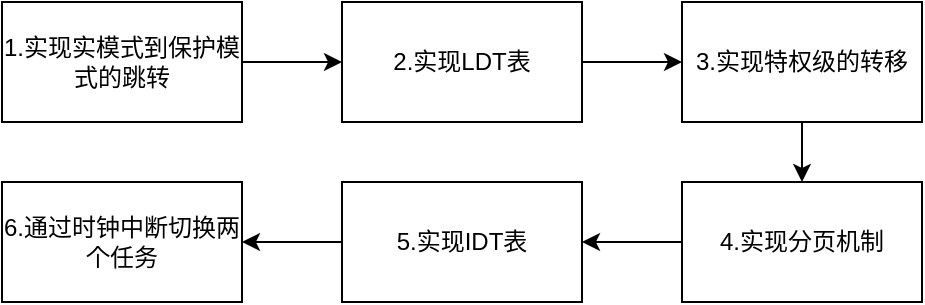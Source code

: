 <mxfile version="14.5.1" type="github" pages="3">
  <diagram id="2ngc0Fl4a4MGpjq0SOnc" name="Page-1">
    <mxGraphModel dx="1422" dy="772" grid="1" gridSize="10" guides="1" tooltips="1" connect="1" arrows="1" fold="1" page="1" pageScale="1" pageWidth="850" pageHeight="1100" math="0" shadow="0">
      <root>
        <mxCell id="0" />
        <mxCell id="1" parent="0" />
        <mxCell id="uz8UcOs9VC3BpHMvHKIV-7" style="edgeStyle=orthogonalEdgeStyle;rounded=0;orthogonalLoop=1;jettySize=auto;html=1;" parent="1" source="BVQJ1FRGcdQfeB7VmXa_-2" target="uz8UcOs9VC3BpHMvHKIV-1" edge="1">
          <mxGeometry relative="1" as="geometry" />
        </mxCell>
        <mxCell id="BVQJ1FRGcdQfeB7VmXa_-2" value="1.实现实模式到保护模式的跳转" style="rounded=0;whiteSpace=wrap;html=1;" parent="1" vertex="1">
          <mxGeometry x="130" y="200" width="120" height="60" as="geometry" />
        </mxCell>
        <mxCell id="uz8UcOs9VC3BpHMvHKIV-8" style="edgeStyle=orthogonalEdgeStyle;rounded=0;orthogonalLoop=1;jettySize=auto;html=1;" parent="1" source="uz8UcOs9VC3BpHMvHKIV-1" target="uz8UcOs9VC3BpHMvHKIV-2" edge="1">
          <mxGeometry relative="1" as="geometry" />
        </mxCell>
        <mxCell id="uz8UcOs9VC3BpHMvHKIV-1" value="2.实现LDT表" style="whiteSpace=wrap;html=1;" parent="1" vertex="1">
          <mxGeometry x="300" y="200" width="120" height="60" as="geometry" />
        </mxCell>
        <mxCell id="uz8UcOs9VC3BpHMvHKIV-9" style="edgeStyle=orthogonalEdgeStyle;rounded=0;orthogonalLoop=1;jettySize=auto;html=1;" parent="1" source="uz8UcOs9VC3BpHMvHKIV-2" target="uz8UcOs9VC3BpHMvHKIV-3" edge="1">
          <mxGeometry relative="1" as="geometry" />
        </mxCell>
        <mxCell id="uz8UcOs9VC3BpHMvHKIV-2" value="3.实现特权级的转移" style="whiteSpace=wrap;html=1;" parent="1" vertex="1">
          <mxGeometry x="470" y="200" width="120" height="60" as="geometry" />
        </mxCell>
        <mxCell id="uz8UcOs9VC3BpHMvHKIV-10" style="edgeStyle=orthogonalEdgeStyle;rounded=0;orthogonalLoop=1;jettySize=auto;html=1;" parent="1" source="uz8UcOs9VC3BpHMvHKIV-3" target="uz8UcOs9VC3BpHMvHKIV-4" edge="1">
          <mxGeometry relative="1" as="geometry" />
        </mxCell>
        <mxCell id="uz8UcOs9VC3BpHMvHKIV-3" value="4.实现分页机制" style="whiteSpace=wrap;html=1;" parent="1" vertex="1">
          <mxGeometry x="470" y="290" width="120" height="60" as="geometry" />
        </mxCell>
        <mxCell id="uz8UcOs9VC3BpHMvHKIV-11" style="edgeStyle=orthogonalEdgeStyle;rounded=0;orthogonalLoop=1;jettySize=auto;html=1;" parent="1" source="uz8UcOs9VC3BpHMvHKIV-4" target="uz8UcOs9VC3BpHMvHKIV-5" edge="1">
          <mxGeometry relative="1" as="geometry" />
        </mxCell>
        <mxCell id="uz8UcOs9VC3BpHMvHKIV-4" value="5.实现IDT表" style="whiteSpace=wrap;html=1;" parent="1" vertex="1">
          <mxGeometry x="300" y="290" width="120" height="60" as="geometry" />
        </mxCell>
        <mxCell id="uz8UcOs9VC3BpHMvHKIV-5" value="6.通过时钟中断切换两个任务" style="whiteSpace=wrap;html=1;" parent="1" vertex="1">
          <mxGeometry x="130" y="290" width="120" height="60" as="geometry" />
        </mxCell>
      </root>
    </mxGraphModel>
  </diagram>
  <diagram id="QCHQ5rSOe_0lUt-kKsS4" name="Page-2">
    <mxGraphModel dx="1422" dy="772" grid="1" gridSize="10" guides="1" tooltips="1" connect="1" arrows="1" fold="1" page="1" pageScale="1" pageWidth="850" pageHeight="1100" math="0" shadow="0">
      <root>
        <mxCell id="d3ZTPuJE941GQqQ7f1CB-0" />
        <mxCell id="d3ZTPuJE941GQqQ7f1CB-1" parent="d3ZTPuJE941GQqQ7f1CB-0" />
        <mxCell id="d3ZTPuJE941GQqQ7f1CB-9" style="edgeStyle=orthogonalEdgeStyle;rounded=0;orthogonalLoop=1;jettySize=auto;html=1;" parent="d3ZTPuJE941GQqQ7f1CB-1" source="d3ZTPuJE941GQqQ7f1CB-3" target="d3ZTPuJE941GQqQ7f1CB-5" edge="1">
          <mxGeometry relative="1" as="geometry" />
        </mxCell>
        <mxCell id="d3ZTPuJE941GQqQ7f1CB-3" value="es = 页目录基址&lt;br&gt;edi = 0&lt;br&gt;eax = 页表开始地址 | PG_P | PG_USU | PG_RWW" style="whiteSpace=wrap;html=1;" parent="d3ZTPuJE941GQqQ7f1CB-1" vertex="1">
          <mxGeometry x="95" y="150" width="290" height="50" as="geometry" />
        </mxCell>
        <mxCell id="d3ZTPuJE941GQqQ7f1CB-10" style="edgeStyle=orthogonalEdgeStyle;rounded=0;orthogonalLoop=1;jettySize=auto;html=1;" parent="d3ZTPuJE941GQqQ7f1CB-1" source="d3ZTPuJE941GQqQ7f1CB-5" target="d3ZTPuJE941GQqQ7f1CB-6" edge="1">
          <mxGeometry relative="1" as="geometry" />
        </mxCell>
        <mxCell id="d3ZTPuJE941GQqQ7f1CB-22" style="edgeStyle=orthogonalEdgeStyle;rounded=0;orthogonalLoop=1;jettySize=auto;html=1;" parent="d3ZTPuJE941GQqQ7f1CB-1" source="d3ZTPuJE941GQqQ7f1CB-5" target="d3ZTPuJE941GQqQ7f1CB-15" edge="1">
          <mxGeometry relative="1" as="geometry">
            <Array as="points">
              <mxPoint x="390" y="250" />
              <mxPoint x="390" y="405" />
            </Array>
          </mxGeometry>
        </mxCell>
        <mxCell id="d3ZTPuJE941GQqQ7f1CB-5" value="循环1024次" style="rhombus;whiteSpace=wrap;html=1;" parent="d3ZTPuJE941GQqQ7f1CB-1" vertex="1">
          <mxGeometry x="175" y="230" width="130" height="40" as="geometry" />
        </mxCell>
        <mxCell id="d3ZTPuJE941GQqQ7f1CB-13" style="edgeStyle=orthogonalEdgeStyle;rounded=0;orthogonalLoop=1;jettySize=auto;html=1;entryX=0;entryY=0.5;entryDx=0;entryDy=0;" parent="d3ZTPuJE941GQqQ7f1CB-1" source="d3ZTPuJE941GQqQ7f1CB-6" target="d3ZTPuJE941GQqQ7f1CB-5" edge="1">
          <mxGeometry relative="1" as="geometry">
            <Array as="points">
              <mxPoint x="140" y="325" />
              <mxPoint x="140" y="250" />
            </Array>
          </mxGeometry>
        </mxCell>
        <mxCell id="d3ZTPuJE941GQqQ7f1CB-6" value="stosd&lt;br&gt;add eax, 4096" style="whiteSpace=wrap;html=1;" parent="d3ZTPuJE941GQqQ7f1CB-1" vertex="1">
          <mxGeometry x="190" y="300" width="100" height="50" as="geometry" />
        </mxCell>
        <mxCell id="d3ZTPuJE941GQqQ7f1CB-14" value="Y" style="text;html=1;align=center;verticalAlign=middle;resizable=0;points=[];autosize=1;" parent="d3ZTPuJE941GQqQ7f1CB-1" vertex="1">
          <mxGeometry x="210" y="270" width="20" height="20" as="geometry" />
        </mxCell>
        <mxCell id="d3ZTPuJE941GQqQ7f1CB-18" style="edgeStyle=orthogonalEdgeStyle;rounded=0;orthogonalLoop=1;jettySize=auto;html=1;" parent="d3ZTPuJE941GQqQ7f1CB-1" source="d3ZTPuJE941GQqQ7f1CB-15" target="d3ZTPuJE941GQqQ7f1CB-17" edge="1">
          <mxGeometry relative="1" as="geometry" />
        </mxCell>
        <mxCell id="d3ZTPuJE941GQqQ7f1CB-15" value="es = 物理页基址&lt;br&gt;edi = 0&lt;br&gt;eax = 0&amp;nbsp;| PG_P | PG_USU | PG_RWW" style="whiteSpace=wrap;html=1;" parent="d3ZTPuJE941GQqQ7f1CB-1" vertex="1">
          <mxGeometry x="127.5" y="380" width="225" height="50" as="geometry" />
        </mxCell>
        <mxCell id="d3ZTPuJE941GQqQ7f1CB-20" style="edgeStyle=orthogonalEdgeStyle;rounded=0;orthogonalLoop=1;jettySize=auto;html=1;" parent="d3ZTPuJE941GQqQ7f1CB-1" source="d3ZTPuJE941GQqQ7f1CB-17" target="d3ZTPuJE941GQqQ7f1CB-19" edge="1">
          <mxGeometry relative="1" as="geometry" />
        </mxCell>
        <mxCell id="d3ZTPuJE941GQqQ7f1CB-17" value="循环1024 * 1024次" style="rhombus;whiteSpace=wrap;html=1;" parent="d3ZTPuJE941GQqQ7f1CB-1" vertex="1">
          <mxGeometry x="165" y="460" width="150" height="50" as="geometry" />
        </mxCell>
        <mxCell id="d3ZTPuJE941GQqQ7f1CB-21" style="edgeStyle=orthogonalEdgeStyle;rounded=0;orthogonalLoop=1;jettySize=auto;html=1;entryX=0;entryY=0.5;entryDx=0;entryDy=0;" parent="d3ZTPuJE941GQqQ7f1CB-1" source="d3ZTPuJE941GQqQ7f1CB-19" target="d3ZTPuJE941GQqQ7f1CB-17" edge="1">
          <mxGeometry relative="1" as="geometry">
            <Array as="points">
              <mxPoint x="130" y="565" />
              <mxPoint x="130" y="485" />
            </Array>
          </mxGeometry>
        </mxCell>
        <mxCell id="d3ZTPuJE941GQqQ7f1CB-30" style="edgeStyle=orthogonalEdgeStyle;rounded=0;orthogonalLoop=1;jettySize=auto;html=1;" parent="d3ZTPuJE941GQqQ7f1CB-1" source="d3ZTPuJE941GQqQ7f1CB-19" target="d3ZTPuJE941GQqQ7f1CB-29" edge="1">
          <mxGeometry relative="1" as="geometry" />
        </mxCell>
        <mxCell id="d3ZTPuJE941GQqQ7f1CB-19" value="stosd&lt;br&gt;add eax, 4096" style="whiteSpace=wrap;html=1;" parent="d3ZTPuJE941GQqQ7f1CB-1" vertex="1">
          <mxGeometry x="190" y="540" width="100" height="50" as="geometry" />
        </mxCell>
        <mxCell id="d3ZTPuJE941GQqQ7f1CB-23" value="N" style="text;html=1;align=center;verticalAlign=middle;resizable=0;points=[];autosize=1;" parent="d3ZTPuJE941GQqQ7f1CB-1" vertex="1">
          <mxGeometry x="310" y="230" width="20" height="20" as="geometry" />
        </mxCell>
        <mxCell id="d3ZTPuJE941GQqQ7f1CB-25" value="Y" style="text;html=1;align=center;verticalAlign=middle;resizable=0;points=[];autosize=1;" parent="d3ZTPuJE941GQqQ7f1CB-1" vertex="1">
          <mxGeometry x="220" y="510" width="20" height="20" as="geometry" />
        </mxCell>
        <mxCell id="d3ZTPuJE941GQqQ7f1CB-28" style="edgeStyle=orthogonalEdgeStyle;rounded=0;orthogonalLoop=1;jettySize=auto;html=1;" parent="d3ZTPuJE941GQqQ7f1CB-1" source="d3ZTPuJE941GQqQ7f1CB-27" target="d3ZTPuJE941GQqQ7f1CB-3" edge="1">
          <mxGeometry relative="1" as="geometry" />
        </mxCell>
        <mxCell id="d3ZTPuJE941GQqQ7f1CB-27" value="开始" style="rounded=1;whiteSpace=wrap;html=1;" parent="d3ZTPuJE941GQqQ7f1CB-1" vertex="1">
          <mxGeometry x="210" y="80" width="60" height="40" as="geometry" />
        </mxCell>
        <mxCell id="d3ZTPuJE941GQqQ7f1CB-29" value="结束" style="rounded=1;whiteSpace=wrap;html=1;" parent="d3ZTPuJE941GQqQ7f1CB-1" vertex="1">
          <mxGeometry x="205" y="620" width="70" height="40" as="geometry" />
        </mxCell>
      </root>
    </mxGraphModel>
  </diagram>
  <diagram id="U2aXHmmcFiz70gv2qg-4" name="Page-3">
    <mxGraphModel dx="458" dy="575" grid="1" gridSize="10" guides="1" tooltips="1" connect="1" arrows="1" fold="1" page="1" pageScale="1" pageWidth="850" pageHeight="1100" math="0" shadow="0">
      <root>
        <mxCell id="G78lrmt_Dbkd3tsjrcgE-0" />
        <mxCell id="G78lrmt_Dbkd3tsjrcgE-1" parent="G78lrmt_Dbkd3tsjrcgE-0" />
        <mxCell id="jZTXk0vIwXfI_1gvouZm-4" style="edgeStyle=orthogonalEdgeStyle;rounded=0;orthogonalLoop=1;jettySize=auto;html=1;" edge="1" parent="G78lrmt_Dbkd3tsjrcgE-1" source="jZTXk0vIwXfI_1gvouZm-0" target="jZTXk0vIwXfI_1gvouZm-1">
          <mxGeometry relative="1" as="geometry" />
        </mxCell>
        <mxCell id="jZTXk0vIwXfI_1gvouZm-5" style="edgeStyle=orthogonalEdgeStyle;rounded=0;orthogonalLoop=1;jettySize=auto;html=1;" edge="1" parent="G78lrmt_Dbkd3tsjrcgE-1" source="jZTXk0vIwXfI_1gvouZm-0" target="jZTXk0vIwXfI_1gvouZm-3">
          <mxGeometry relative="1" as="geometry" />
        </mxCell>
        <mxCell id="jZTXk0vIwXfI_1gvouZm-0" value="实现驱动设备读/写不遗漏不重复" style="rounded=0;whiteSpace=wrap;html=1;" vertex="1" parent="G78lrmt_Dbkd3tsjrcgE-1">
          <mxGeometry x="90" y="130" width="120" height="60" as="geometry" />
        </mxCell>
        <mxCell id="jZTXk0vIwXfI_1gvouZm-1" value="实现阻塞工作模式" style="whiteSpace=wrap;html=1;" vertex="1" parent="G78lrmt_Dbkd3tsjrcgE-1">
          <mxGeometry x="260" y="70" width="120" height="60" as="geometry" />
        </mxCell>
        <mxCell id="jZTXk0vIwXfI_1gvouZm-3" value="实现非阻塞工作模式" style="whiteSpace=wrap;html=1;" vertex="1" parent="G78lrmt_Dbkd3tsjrcgE-1">
          <mxGeometry x="260" y="190" width="120" height="60" as="geometry" />
        </mxCell>
      </root>
    </mxGraphModel>
  </diagram>
</mxfile>
